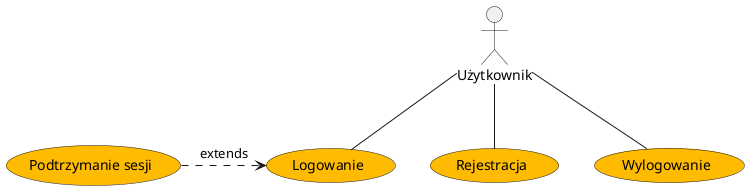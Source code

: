 @startuml
' #ffbb00 - auth

' Actors declarations
actor Użytkownik as U

' UseCases declarations

' Auth use cases declarations
"Rejestracja" as (Registration) #ffbb00
"Logowanie" as (Login) #ffbb00
"Wylogowanie" as (Logout) #ffbb00
"Podtrzymanie sesji" as (Session) #ffbb00

' Auth use cases
U -- Registration
U -- Login
 Session .> Login: extends
U -- Logout

@enduml